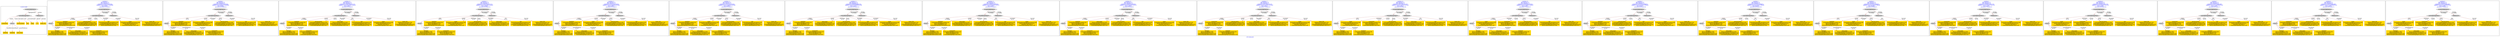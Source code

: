 digraph n0 {
fontcolor="blue"
remincross="true"
label="s20-s-lacma.xml"
subgraph cluster_0 {
label="1-correct model"
n2[style="filled",color="white",fillcolor="lightgray",label="CulturalHeritageObject1"];
n3[shape="plaintext",style="filled",fillcolor="gold",label="creationDate"];
n4[style="filled",color="white",fillcolor="lightgray",label="Person1"];
n5[shape="plaintext",style="filled",fillcolor="gold",label="Artwork_Details"];
n6[shape="plaintext",style="filled",fillcolor="gold",label="title"];
n7[shape="plaintext",style="filled",fillcolor="gold",label="Origin"];
n8[shape="plaintext",style="filled",fillcolor="gold",label="ID"];
n9[shape="plaintext",style="filled",fillcolor="gold",label="birthDate"];
n10[shape="plaintext",style="filled",fillcolor="gold",label="deathDate"];
n11[shape="plaintext",style="filled",fillcolor="gold",label="Artist_Name"];
n12[style="filled",color="white",fillcolor="lightgray",label="EuropeanaAggregation1"];
n13[style="filled",color="white",fillcolor="lightgray",label="WebResource1"];
n14[shape="plaintext",style="filled",fillcolor="gold",label="Image_URL"];
}
subgraph cluster_1 {
label="candidate 0\nlink coherence:1.0\nnode coherence:1.0\nconfidence:0.4335951954257643\nmapping score:0.5820317318085881\ncost:10.99971\n-precision:0.55-recall:0.5"
n16[style="filled",color="white",fillcolor="lightgray",label="CulturalHeritageObject1"];
n17[style="filled",color="white",fillcolor="lightgray",label="Person1"];
n18[style="filled",color="white",fillcolor="lightgray",label="EuropeanaAggregation1"];
n19[style="filled",color="white",fillcolor="lightgray",label="WebResource1"];
n20[shape="plaintext",style="filled",fillcolor="gold",label="deathDate\n[CulturalHeritageObject,created,0.38]\n[Person,dateOfDeath,0.274]\n[Person,dateOfBirth,0.244]\n[CulturalHeritageObject,provenance,0.102]"];
n21[shape="plaintext",style="filled",fillcolor="gold",label="Image_URL\n[WebResource,classLink,0.734]\n[Document,classLink,0.219]\n[CulturalHeritageObject,description,0.034]\n[CulturalHeritageObject,title,0.013]"];
n22[shape="plaintext",style="filled",fillcolor="gold",label="Artwork_Details\n[CulturalHeritageObject,extent,0.428]\n[CulturalHeritageObject,provenance,0.25]\n[CulturalHeritageObject,description,0.196]\n[CulturalHeritageObject,title,0.126]"];
n23[shape="plaintext",style="filled",fillcolor="gold",label="title\n[CulturalHeritageObject,description,0.329]\n[CulturalHeritageObject,title,0.323]\n[CulturalHeritageObject,provenance,0.182]\n[Person,nameOfThePerson,0.166]"];
n24[shape="plaintext",style="filled",fillcolor="gold",label="birthDate\n[Person,dateOfBirth,0.446]\n[Person,dateOfDeath,0.273]\n[CulturalHeritageObject,created,0.238]\n[Person,biographicalInformation,0.043]"];
n25[shape="plaintext",style="filled",fillcolor="gold",label="Artist_Name\n[Person,nameOfThePerson,0.404]\n[CulturalHeritageObject,description,0.273]\n[CulturalHeritageObject,provenance,0.18]\n[CulturalHeritageObject,title,0.142]"];
n26[shape="plaintext",style="filled",fillcolor="gold",label="creationDate\n[CulturalHeritageObject,created,0.352]\n[Person,dateOfDeath,0.352]\n[Person,dateOfBirth,0.214]\n[CulturalHeritageObject,title,0.083]"];
n27[shape="plaintext",style="filled",fillcolor="gold",label="Origin\n[CulturalHeritageObject,provenance,0.396]\n[Person,nameOfThePerson,0.247]\n[Document,classLink,0.2]\n[CulturalHeritageObject,title,0.158]"];
}
subgraph cluster_2 {
label="candidate 1\nlink coherence:1.0\nnode coherence:1.0\nconfidence:0.4335951954257643\nmapping score:0.5820317318085881\ncost:10.99982\n-precision:0.45-recall:0.42"
n29[style="filled",color="white",fillcolor="lightgray",label="CulturalHeritageObject1"];
n30[style="filled",color="white",fillcolor="lightgray",label="Person2"];
n31[style="filled",color="white",fillcolor="lightgray",label="EuropeanaAggregation1"];
n32[style="filled",color="white",fillcolor="lightgray",label="WebResource1"];
n33[shape="plaintext",style="filled",fillcolor="gold",label="deathDate\n[CulturalHeritageObject,created,0.38]\n[Person,dateOfDeath,0.274]\n[Person,dateOfBirth,0.244]\n[CulturalHeritageObject,provenance,0.102]"];
n34[shape="plaintext",style="filled",fillcolor="gold",label="Origin\n[CulturalHeritageObject,provenance,0.396]\n[Person,nameOfThePerson,0.247]\n[Document,classLink,0.2]\n[CulturalHeritageObject,title,0.158]"];
n35[shape="plaintext",style="filled",fillcolor="gold",label="Image_URL\n[WebResource,classLink,0.734]\n[Document,classLink,0.219]\n[CulturalHeritageObject,description,0.034]\n[CulturalHeritageObject,title,0.013]"];
n36[shape="plaintext",style="filled",fillcolor="gold",label="Artwork_Details\n[CulturalHeritageObject,extent,0.428]\n[CulturalHeritageObject,provenance,0.25]\n[CulturalHeritageObject,description,0.196]\n[CulturalHeritageObject,title,0.126]"];
n37[shape="plaintext",style="filled",fillcolor="gold",label="title\n[CulturalHeritageObject,description,0.329]\n[CulturalHeritageObject,title,0.323]\n[CulturalHeritageObject,provenance,0.182]\n[Person,nameOfThePerson,0.166]"];
n38[shape="plaintext",style="filled",fillcolor="gold",label="birthDate\n[Person,dateOfBirth,0.446]\n[Person,dateOfDeath,0.273]\n[CulturalHeritageObject,created,0.238]\n[Person,biographicalInformation,0.043]"];
n39[shape="plaintext",style="filled",fillcolor="gold",label="Artist_Name\n[Person,nameOfThePerson,0.404]\n[CulturalHeritageObject,description,0.273]\n[CulturalHeritageObject,provenance,0.18]\n[CulturalHeritageObject,title,0.142]"];
n40[shape="plaintext",style="filled",fillcolor="gold",label="creationDate\n[CulturalHeritageObject,created,0.352]\n[Person,dateOfDeath,0.352]\n[Person,dateOfBirth,0.214]\n[CulturalHeritageObject,title,0.083]"];
}
subgraph cluster_3 {
label="candidate 10\nlink coherence:1.0\nnode coherence:1.0\nconfidence:0.41644766347471274\nmapping score:0.5763158878249043\ncost:10.99971\n-precision:0.55-recall:0.5"
n42[style="filled",color="white",fillcolor="lightgray",label="CulturalHeritageObject1"];
n43[style="filled",color="white",fillcolor="lightgray",label="Person1"];
n44[style="filled",color="white",fillcolor="lightgray",label="EuropeanaAggregation1"];
n45[style="filled",color="white",fillcolor="lightgray",label="WebResource1"];
n46[shape="plaintext",style="filled",fillcolor="gold",label="deathDate\n[CulturalHeritageObject,created,0.38]\n[Person,dateOfDeath,0.274]\n[Person,dateOfBirth,0.244]\n[CulturalHeritageObject,provenance,0.102]"];
n47[shape="plaintext",style="filled",fillcolor="gold",label="Image_URL\n[WebResource,classLink,0.734]\n[Document,classLink,0.219]\n[CulturalHeritageObject,description,0.034]\n[CulturalHeritageObject,title,0.013]"];
n48[shape="plaintext",style="filled",fillcolor="gold",label="Artwork_Details\n[CulturalHeritageObject,extent,0.428]\n[CulturalHeritageObject,provenance,0.25]\n[CulturalHeritageObject,description,0.196]\n[CulturalHeritageObject,title,0.126]"];
n49[shape="plaintext",style="filled",fillcolor="gold",label="birthDate\n[Person,dateOfBirth,0.446]\n[Person,dateOfDeath,0.273]\n[CulturalHeritageObject,created,0.238]\n[Person,biographicalInformation,0.043]"];
n50[shape="plaintext",style="filled",fillcolor="gold",label="Artist_Name\n[Person,nameOfThePerson,0.404]\n[CulturalHeritageObject,description,0.273]\n[CulturalHeritageObject,provenance,0.18]\n[CulturalHeritageObject,title,0.142]"];
n51[shape="plaintext",style="filled",fillcolor="gold",label="title\n[CulturalHeritageObject,description,0.329]\n[CulturalHeritageObject,title,0.323]\n[CulturalHeritageObject,provenance,0.182]\n[Person,nameOfThePerson,0.166]"];
n52[shape="plaintext",style="filled",fillcolor="gold",label="creationDate\n[CulturalHeritageObject,created,0.352]\n[Person,dateOfDeath,0.352]\n[Person,dateOfBirth,0.214]\n[CulturalHeritageObject,title,0.083]"];
n53[shape="plaintext",style="filled",fillcolor="gold",label="Origin\n[CulturalHeritageObject,provenance,0.396]\n[Person,nameOfThePerson,0.247]\n[Document,classLink,0.2]\n[CulturalHeritageObject,title,0.158]"];
}
subgraph cluster_4 {
label="candidate 11\nlink coherence:1.0\nnode coherence:1.0\nconfidence:0.41644766347471274\nmapping score:0.5763158878249043\ncost:10.99982\n-precision:0.45-recall:0.42"
n55[style="filled",color="white",fillcolor="lightgray",label="CulturalHeritageObject1"];
n56[style="filled",color="white",fillcolor="lightgray",label="Person2"];
n57[style="filled",color="white",fillcolor="lightgray",label="EuropeanaAggregation1"];
n58[style="filled",color="white",fillcolor="lightgray",label="WebResource1"];
n59[shape="plaintext",style="filled",fillcolor="gold",label="deathDate\n[CulturalHeritageObject,created,0.38]\n[Person,dateOfDeath,0.274]\n[Person,dateOfBirth,0.244]\n[CulturalHeritageObject,provenance,0.102]"];
n60[shape="plaintext",style="filled",fillcolor="gold",label="Origin\n[CulturalHeritageObject,provenance,0.396]\n[Person,nameOfThePerson,0.247]\n[Document,classLink,0.2]\n[CulturalHeritageObject,title,0.158]"];
n61[shape="plaintext",style="filled",fillcolor="gold",label="Image_URL\n[WebResource,classLink,0.734]\n[Document,classLink,0.219]\n[CulturalHeritageObject,description,0.034]\n[CulturalHeritageObject,title,0.013]"];
n62[shape="plaintext",style="filled",fillcolor="gold",label="Artwork_Details\n[CulturalHeritageObject,extent,0.428]\n[CulturalHeritageObject,provenance,0.25]\n[CulturalHeritageObject,description,0.196]\n[CulturalHeritageObject,title,0.126]"];
n63[shape="plaintext",style="filled",fillcolor="gold",label="birthDate\n[Person,dateOfBirth,0.446]\n[Person,dateOfDeath,0.273]\n[CulturalHeritageObject,created,0.238]\n[Person,biographicalInformation,0.043]"];
n64[shape="plaintext",style="filled",fillcolor="gold",label="Artist_Name\n[Person,nameOfThePerson,0.404]\n[CulturalHeritageObject,description,0.273]\n[CulturalHeritageObject,provenance,0.18]\n[CulturalHeritageObject,title,0.142]"];
n65[shape="plaintext",style="filled",fillcolor="gold",label="creationDate\n[CulturalHeritageObject,created,0.352]\n[Person,dateOfDeath,0.352]\n[Person,dateOfBirth,0.214]\n[CulturalHeritageObject,title,0.083]"];
n66[shape="plaintext",style="filled",fillcolor="gold",label="title\n[CulturalHeritageObject,description,0.329]\n[CulturalHeritageObject,title,0.323]\n[CulturalHeritageObject,provenance,0.182]\n[Person,nameOfThePerson,0.166]"];
}
subgraph cluster_5 {
label="candidate 12\nlink coherence:1.0\nnode coherence:1.0\nconfidence:0.4152151447103538\nmapping score:0.5759050482367846\ncost:10.99971\n-precision:0.55-recall:0.5"
n68[style="filled",color="white",fillcolor="lightgray",label="CulturalHeritageObject1"];
n69[style="filled",color="white",fillcolor="lightgray",label="Person1"];
n70[style="filled",color="white",fillcolor="lightgray",label="EuropeanaAggregation1"];
n71[style="filled",color="white",fillcolor="lightgray",label="WebResource1"];
n72[shape="plaintext",style="filled",fillcolor="gold",label="deathDate\n[CulturalHeritageObject,created,0.38]\n[Person,dateOfDeath,0.274]\n[Person,dateOfBirth,0.244]\n[CulturalHeritageObject,provenance,0.102]"];
n73[shape="plaintext",style="filled",fillcolor="gold",label="Origin\n[CulturalHeritageObject,provenance,0.396]\n[Person,nameOfThePerson,0.247]\n[Document,classLink,0.2]\n[CulturalHeritageObject,title,0.158]"];
n74[shape="plaintext",style="filled",fillcolor="gold",label="Image_URL\n[WebResource,classLink,0.734]\n[Document,classLink,0.219]\n[CulturalHeritageObject,description,0.034]\n[CulturalHeritageObject,title,0.013]"];
n75[shape="plaintext",style="filled",fillcolor="gold",label="Artwork_Details\n[CulturalHeritageObject,extent,0.428]\n[CulturalHeritageObject,provenance,0.25]\n[CulturalHeritageObject,description,0.196]\n[CulturalHeritageObject,title,0.126]"];
n76[shape="plaintext",style="filled",fillcolor="gold",label="birthDate\n[Person,dateOfBirth,0.446]\n[Person,dateOfDeath,0.273]\n[CulturalHeritageObject,created,0.238]\n[Person,biographicalInformation,0.043]"];
n77[shape="plaintext",style="filled",fillcolor="gold",label="Artist_Name\n[Person,nameOfThePerson,0.404]\n[CulturalHeritageObject,description,0.273]\n[CulturalHeritageObject,provenance,0.18]\n[CulturalHeritageObject,title,0.142]"];
n78[shape="plaintext",style="filled",fillcolor="gold",label="creationDate\n[CulturalHeritageObject,created,0.352]\n[Person,dateOfDeath,0.352]\n[Person,dateOfBirth,0.214]\n[CulturalHeritageObject,title,0.083]"];
n79[shape="plaintext",style="filled",fillcolor="gold",label="title\n[CulturalHeritageObject,description,0.329]\n[CulturalHeritageObject,title,0.323]\n[CulturalHeritageObject,provenance,0.182]\n[Person,nameOfThePerson,0.166]"];
}
subgraph cluster_6 {
label="candidate 13\nlink coherence:1.0\nnode coherence:1.0\nconfidence:0.4152151447103538\nmapping score:0.5759050482367846\ncost:10.99979\n-precision:0.55-recall:0.5"
n81[style="filled",color="white",fillcolor="lightgray",label="CulturalHeritageObject1"];
n82[style="filled",color="white",fillcolor="lightgray",label="Person1"];
n83[style="filled",color="white",fillcolor="lightgray",label="EuropeanaAggregation1"];
n84[style="filled",color="white",fillcolor="lightgray",label="WebResource2"];
n85[shape="plaintext",style="filled",fillcolor="gold",label="Image_URL\n[WebResource,classLink,0.734]\n[Document,classLink,0.219]\n[CulturalHeritageObject,description,0.034]\n[CulturalHeritageObject,title,0.013]"];
n86[shape="plaintext",style="filled",fillcolor="gold",label="deathDate\n[CulturalHeritageObject,created,0.38]\n[Person,dateOfDeath,0.274]\n[Person,dateOfBirth,0.244]\n[CulturalHeritageObject,provenance,0.102]"];
n87[shape="plaintext",style="filled",fillcolor="gold",label="Origin\n[CulturalHeritageObject,provenance,0.396]\n[Person,nameOfThePerson,0.247]\n[Document,classLink,0.2]\n[CulturalHeritageObject,title,0.158]"];
n88[shape="plaintext",style="filled",fillcolor="gold",label="Artwork_Details\n[CulturalHeritageObject,extent,0.428]\n[CulturalHeritageObject,provenance,0.25]\n[CulturalHeritageObject,description,0.196]\n[CulturalHeritageObject,title,0.126]"];
n89[shape="plaintext",style="filled",fillcolor="gold",label="birthDate\n[Person,dateOfBirth,0.446]\n[Person,dateOfDeath,0.273]\n[CulturalHeritageObject,created,0.238]\n[Person,biographicalInformation,0.043]"];
n90[shape="plaintext",style="filled",fillcolor="gold",label="Artist_Name\n[Person,nameOfThePerson,0.404]\n[CulturalHeritageObject,description,0.273]\n[CulturalHeritageObject,provenance,0.18]\n[CulturalHeritageObject,title,0.142]"];
n91[shape="plaintext",style="filled",fillcolor="gold",label="creationDate\n[CulturalHeritageObject,created,0.352]\n[Person,dateOfDeath,0.352]\n[Person,dateOfBirth,0.214]\n[CulturalHeritageObject,title,0.083]"];
n92[shape="plaintext",style="filled",fillcolor="gold",label="title\n[CulturalHeritageObject,description,0.329]\n[CulturalHeritageObject,title,0.323]\n[CulturalHeritageObject,provenance,0.182]\n[Person,nameOfThePerson,0.166]"];
}
subgraph cluster_7 {
label="candidate 14\nlink coherence:1.0\nnode coherence:1.0\nconfidence:0.40566080489927553\nmapping score:0.5727202682997585\ncost:10.99971\n-precision:0.45-recall:0.42"
n94[style="filled",color="white",fillcolor="lightgray",label="CulturalHeritageObject1"];
n95[style="filled",color="white",fillcolor="lightgray",label="Person1"];
n96[style="filled",color="white",fillcolor="lightgray",label="EuropeanaAggregation1"];
n97[style="filled",color="white",fillcolor="lightgray",label="WebResource1"];
n98[shape="plaintext",style="filled",fillcolor="gold",label="deathDate\n[CulturalHeritageObject,created,0.38]\n[Person,dateOfDeath,0.274]\n[Person,dateOfBirth,0.244]\n[CulturalHeritageObject,provenance,0.102]"];
n99[shape="plaintext",style="filled",fillcolor="gold",label="Artist_Name\n[Person,nameOfThePerson,0.404]\n[CulturalHeritageObject,description,0.273]\n[CulturalHeritageObject,provenance,0.18]\n[CulturalHeritageObject,title,0.142]"];
n100[shape="plaintext",style="filled",fillcolor="gold",label="Image_URL\n[WebResource,classLink,0.734]\n[Document,classLink,0.219]\n[CulturalHeritageObject,description,0.034]\n[CulturalHeritageObject,title,0.013]"];
n101[shape="plaintext",style="filled",fillcolor="gold",label="Artwork_Details\n[CulturalHeritageObject,extent,0.428]\n[CulturalHeritageObject,provenance,0.25]\n[CulturalHeritageObject,description,0.196]\n[CulturalHeritageObject,title,0.126]"];
n102[shape="plaintext",style="filled",fillcolor="gold",label="title\n[CulturalHeritageObject,description,0.329]\n[CulturalHeritageObject,title,0.323]\n[CulturalHeritageObject,provenance,0.182]\n[Person,nameOfThePerson,0.166]"];
n103[shape="plaintext",style="filled",fillcolor="gold",label="birthDate\n[Person,dateOfBirth,0.446]\n[Person,dateOfDeath,0.273]\n[CulturalHeritageObject,created,0.238]\n[Person,biographicalInformation,0.043]"];
n104[shape="plaintext",style="filled",fillcolor="gold",label="creationDate\n[CulturalHeritageObject,created,0.352]\n[Person,dateOfDeath,0.352]\n[Person,dateOfBirth,0.214]\n[CulturalHeritageObject,title,0.083]"];
n105[shape="plaintext",style="filled",fillcolor="gold",label="Origin\n[CulturalHeritageObject,provenance,0.396]\n[Person,nameOfThePerson,0.247]\n[Document,classLink,0.2]\n[CulturalHeritageObject,title,0.158]"];
}
subgraph cluster_8 {
label="candidate 15\nlink coherence:1.0\nnode coherence:1.0\nconfidence:0.4048591416593919\nmapping score:0.5724530472197973\ncost:10.99971\n-precision:0.55-recall:0.5"
n107[style="filled",color="white",fillcolor="lightgray",label="CulturalHeritageObject1"];
n108[style="filled",color="white",fillcolor="lightgray",label="Person1"];
n109[style="filled",color="white",fillcolor="lightgray",label="EuropeanaAggregation1"];
n110[style="filled",color="white",fillcolor="lightgray",label="WebResource1"];
n111[shape="plaintext",style="filled",fillcolor="gold",label="deathDate\n[CulturalHeritageObject,created,0.38]\n[Person,dateOfDeath,0.274]\n[Person,dateOfBirth,0.244]\n[CulturalHeritageObject,provenance,0.102]"];
n112[shape="plaintext",style="filled",fillcolor="gold",label="Artist_Name\n[Person,nameOfThePerson,0.404]\n[CulturalHeritageObject,description,0.273]\n[CulturalHeritageObject,provenance,0.18]\n[CulturalHeritageObject,title,0.142]"];
n113[shape="plaintext",style="filled",fillcolor="gold",label="Image_URL\n[WebResource,classLink,0.734]\n[Document,classLink,0.219]\n[CulturalHeritageObject,description,0.034]\n[CulturalHeritageObject,title,0.013]"];
n114[shape="plaintext",style="filled",fillcolor="gold",label="Artwork_Details\n[CulturalHeritageObject,extent,0.428]\n[CulturalHeritageObject,provenance,0.25]\n[CulturalHeritageObject,description,0.196]\n[CulturalHeritageObject,title,0.126]"];
n115[shape="plaintext",style="filled",fillcolor="gold",label="birthDate\n[Person,dateOfBirth,0.446]\n[Person,dateOfDeath,0.273]\n[CulturalHeritageObject,created,0.238]\n[Person,biographicalInformation,0.043]"];
n116[shape="plaintext",style="filled",fillcolor="gold",label="title\n[CulturalHeritageObject,description,0.329]\n[CulturalHeritageObject,title,0.323]\n[CulturalHeritageObject,provenance,0.182]\n[Person,nameOfThePerson,0.166]"];
n117[shape="plaintext",style="filled",fillcolor="gold",label="creationDate\n[CulturalHeritageObject,created,0.352]\n[Person,dateOfDeath,0.352]\n[Person,dateOfBirth,0.214]\n[CulturalHeritageObject,title,0.083]"];
n118[shape="plaintext",style="filled",fillcolor="gold",label="Origin\n[CulturalHeritageObject,provenance,0.396]\n[Person,nameOfThePerson,0.247]\n[Document,classLink,0.2]\n[CulturalHeritageObject,title,0.158]"];
}
subgraph cluster_9 {
label="candidate 16\nlink coherence:1.0\nnode coherence:1.0\nconfidence:0.4048591416593919\nmapping score:0.5724530472197973\ncost:10.99979\n-precision:0.55-recall:0.5"
n120[style="filled",color="white",fillcolor="lightgray",label="CulturalHeritageObject1"];
n121[style="filled",color="white",fillcolor="lightgray",label="Person1"];
n122[style="filled",color="white",fillcolor="lightgray",label="EuropeanaAggregation1"];
n123[style="filled",color="white",fillcolor="lightgray",label="WebResource2"];
n124[shape="plaintext",style="filled",fillcolor="gold",label="Image_URL\n[WebResource,classLink,0.734]\n[Document,classLink,0.219]\n[CulturalHeritageObject,description,0.034]\n[CulturalHeritageObject,title,0.013]"];
n125[shape="plaintext",style="filled",fillcolor="gold",label="deathDate\n[CulturalHeritageObject,created,0.38]\n[Person,dateOfDeath,0.274]\n[Person,dateOfBirth,0.244]\n[CulturalHeritageObject,provenance,0.102]"];
n126[shape="plaintext",style="filled",fillcolor="gold",label="Artist_Name\n[Person,nameOfThePerson,0.404]\n[CulturalHeritageObject,description,0.273]\n[CulturalHeritageObject,provenance,0.18]\n[CulturalHeritageObject,title,0.142]"];
n127[shape="plaintext",style="filled",fillcolor="gold",label="Artwork_Details\n[CulturalHeritageObject,extent,0.428]\n[CulturalHeritageObject,provenance,0.25]\n[CulturalHeritageObject,description,0.196]\n[CulturalHeritageObject,title,0.126]"];
n128[shape="plaintext",style="filled",fillcolor="gold",label="birthDate\n[Person,dateOfBirth,0.446]\n[Person,dateOfDeath,0.273]\n[CulturalHeritageObject,created,0.238]\n[Person,biographicalInformation,0.043]"];
n129[shape="plaintext",style="filled",fillcolor="gold",label="title\n[CulturalHeritageObject,description,0.329]\n[CulturalHeritageObject,title,0.323]\n[CulturalHeritageObject,provenance,0.182]\n[Person,nameOfThePerson,0.166]"];
n130[shape="plaintext",style="filled",fillcolor="gold",label="creationDate\n[CulturalHeritageObject,created,0.352]\n[Person,dateOfDeath,0.352]\n[Person,dateOfBirth,0.214]\n[CulturalHeritageObject,title,0.083]"];
n131[shape="plaintext",style="filled",fillcolor="gold",label="Origin\n[CulturalHeritageObject,provenance,0.396]\n[Person,nameOfThePerson,0.247]\n[Document,classLink,0.2]\n[CulturalHeritageObject,title,0.158]"];
}
subgraph cluster_10 {
label="candidate 17\nlink coherence:1.0\nnode coherence:1.0\nconfidence:0.4031328811411207\nmapping score:0.5718776270470403\ncost:10.99971\n-precision:0.73-recall:0.67"
n133[style="filled",color="white",fillcolor="lightgray",label="CulturalHeritageObject1"];
n134[style="filled",color="white",fillcolor="lightgray",label="Person1"];
n135[style="filled",color="white",fillcolor="lightgray",label="EuropeanaAggregation1"];
n136[style="filled",color="white",fillcolor="lightgray",label="WebResource1"];
n137[shape="plaintext",style="filled",fillcolor="gold",label="creationDate\n[CulturalHeritageObject,created,0.352]\n[Person,dateOfDeath,0.352]\n[Person,dateOfBirth,0.214]\n[CulturalHeritageObject,title,0.083]"];
n138[shape="plaintext",style="filled",fillcolor="gold",label="Image_URL\n[WebResource,classLink,0.734]\n[Document,classLink,0.219]\n[CulturalHeritageObject,description,0.034]\n[CulturalHeritageObject,title,0.013]"];
n139[shape="plaintext",style="filled",fillcolor="gold",label="Artwork_Details\n[CulturalHeritageObject,extent,0.428]\n[CulturalHeritageObject,provenance,0.25]\n[CulturalHeritageObject,description,0.196]\n[CulturalHeritageObject,title,0.126]"];
n140[shape="plaintext",style="filled",fillcolor="gold",label="birthDate\n[Person,dateOfBirth,0.446]\n[Person,dateOfDeath,0.273]\n[CulturalHeritageObject,created,0.238]\n[Person,biographicalInformation,0.043]"];
n141[shape="plaintext",style="filled",fillcolor="gold",label="Artist_Name\n[Person,nameOfThePerson,0.404]\n[CulturalHeritageObject,description,0.273]\n[CulturalHeritageObject,provenance,0.18]\n[CulturalHeritageObject,title,0.142]"];
n142[shape="plaintext",style="filled",fillcolor="gold",label="title\n[CulturalHeritageObject,description,0.329]\n[CulturalHeritageObject,title,0.323]\n[CulturalHeritageObject,provenance,0.182]\n[Person,nameOfThePerson,0.166]"];
n143[shape="plaintext",style="filled",fillcolor="gold",label="deathDate\n[CulturalHeritageObject,created,0.38]\n[Person,dateOfDeath,0.274]\n[Person,dateOfBirth,0.244]\n[CulturalHeritageObject,provenance,0.102]"];
n144[shape="plaintext",style="filled",fillcolor="gold",label="Origin\n[CulturalHeritageObject,provenance,0.396]\n[Person,nameOfThePerson,0.247]\n[Document,classLink,0.2]\n[CulturalHeritageObject,title,0.158]"];
}
subgraph cluster_11 {
label="candidate 18\nlink coherence:1.0\nnode coherence:1.0\nconfidence:0.4031328811411207\nmapping score:0.5718776270470403\ncost:10.99982\n-precision:0.64-recall:0.58"
n146[style="filled",color="white",fillcolor="lightgray",label="CulturalHeritageObject1"];
n147[style="filled",color="white",fillcolor="lightgray",label="Person2"];
n148[style="filled",color="white",fillcolor="lightgray",label="EuropeanaAggregation1"];
n149[style="filled",color="white",fillcolor="lightgray",label="WebResource1"];
n150[shape="plaintext",style="filled",fillcolor="gold",label="Origin\n[CulturalHeritageObject,provenance,0.396]\n[Person,nameOfThePerson,0.247]\n[Document,classLink,0.2]\n[CulturalHeritageObject,title,0.158]"];
n151[shape="plaintext",style="filled",fillcolor="gold",label="creationDate\n[CulturalHeritageObject,created,0.352]\n[Person,dateOfDeath,0.352]\n[Person,dateOfBirth,0.214]\n[CulturalHeritageObject,title,0.083]"];
n152[shape="plaintext",style="filled",fillcolor="gold",label="Image_URL\n[WebResource,classLink,0.734]\n[Document,classLink,0.219]\n[CulturalHeritageObject,description,0.034]\n[CulturalHeritageObject,title,0.013]"];
n153[shape="plaintext",style="filled",fillcolor="gold",label="Artwork_Details\n[CulturalHeritageObject,extent,0.428]\n[CulturalHeritageObject,provenance,0.25]\n[CulturalHeritageObject,description,0.196]\n[CulturalHeritageObject,title,0.126]"];
n154[shape="plaintext",style="filled",fillcolor="gold",label="birthDate\n[Person,dateOfBirth,0.446]\n[Person,dateOfDeath,0.273]\n[CulturalHeritageObject,created,0.238]\n[Person,biographicalInformation,0.043]"];
n155[shape="plaintext",style="filled",fillcolor="gold",label="Artist_Name\n[Person,nameOfThePerson,0.404]\n[CulturalHeritageObject,description,0.273]\n[CulturalHeritageObject,provenance,0.18]\n[CulturalHeritageObject,title,0.142]"];
n156[shape="plaintext",style="filled",fillcolor="gold",label="deathDate\n[CulturalHeritageObject,created,0.38]\n[Person,dateOfDeath,0.274]\n[Person,dateOfBirth,0.244]\n[CulturalHeritageObject,provenance,0.102]"];
n157[shape="plaintext",style="filled",fillcolor="gold",label="title\n[CulturalHeritageObject,description,0.329]\n[CulturalHeritageObject,title,0.323]\n[CulturalHeritageObject,provenance,0.182]\n[Person,nameOfThePerson,0.166]"];
}
subgraph cluster_12 {
label="candidate 19\nlink coherence:1.0\nnode coherence:1.0\nconfidence:0.4019003623767618\nmapping score:0.5714667874589207\ncost:10.99971\n-precision:0.73-recall:0.67"
n159[style="filled",color="white",fillcolor="lightgray",label="CulturalHeritageObject1"];
n160[style="filled",color="white",fillcolor="lightgray",label="Person1"];
n161[style="filled",color="white",fillcolor="lightgray",label="EuropeanaAggregation1"];
n162[style="filled",color="white",fillcolor="lightgray",label="WebResource1"];
n163[shape="plaintext",style="filled",fillcolor="gold",label="Origin\n[CulturalHeritageObject,provenance,0.396]\n[Person,nameOfThePerson,0.247]\n[Document,classLink,0.2]\n[CulturalHeritageObject,title,0.158]"];
n164[shape="plaintext",style="filled",fillcolor="gold",label="creationDate\n[CulturalHeritageObject,created,0.352]\n[Person,dateOfDeath,0.352]\n[Person,dateOfBirth,0.214]\n[CulturalHeritageObject,title,0.083]"];
n165[shape="plaintext",style="filled",fillcolor="gold",label="Image_URL\n[WebResource,classLink,0.734]\n[Document,classLink,0.219]\n[CulturalHeritageObject,description,0.034]\n[CulturalHeritageObject,title,0.013]"];
n166[shape="plaintext",style="filled",fillcolor="gold",label="Artwork_Details\n[CulturalHeritageObject,extent,0.428]\n[CulturalHeritageObject,provenance,0.25]\n[CulturalHeritageObject,description,0.196]\n[CulturalHeritageObject,title,0.126]"];
n167[shape="plaintext",style="filled",fillcolor="gold",label="birthDate\n[Person,dateOfBirth,0.446]\n[Person,dateOfDeath,0.273]\n[CulturalHeritageObject,created,0.238]\n[Person,biographicalInformation,0.043]"];
n168[shape="plaintext",style="filled",fillcolor="gold",label="Artist_Name\n[Person,nameOfThePerson,0.404]\n[CulturalHeritageObject,description,0.273]\n[CulturalHeritageObject,provenance,0.18]\n[CulturalHeritageObject,title,0.142]"];
n169[shape="plaintext",style="filled",fillcolor="gold",label="deathDate\n[CulturalHeritageObject,created,0.38]\n[Person,dateOfDeath,0.274]\n[Person,dateOfBirth,0.244]\n[CulturalHeritageObject,provenance,0.102]"];
n170[shape="plaintext",style="filled",fillcolor="gold",label="title\n[CulturalHeritageObject,description,0.329]\n[CulturalHeritageObject,title,0.323]\n[CulturalHeritageObject,provenance,0.182]\n[Person,nameOfThePerson,0.166]"];
}
subgraph cluster_13 {
label="candidate 2\nlink coherence:1.0\nnode coherence:1.0\nconfidence:0.43279353218588074\nmapping score:0.5817645107286269\ncost:10.99971\n-precision:0.64-recall:0.58"
n172[style="filled",color="white",fillcolor="lightgray",label="CulturalHeritageObject1"];
n173[style="filled",color="white",fillcolor="lightgray",label="Person1"];
n174[style="filled",color="white",fillcolor="lightgray",label="EuropeanaAggregation1"];
n175[style="filled",color="white",fillcolor="lightgray",label="WebResource1"];
n176[shape="plaintext",style="filled",fillcolor="gold",label="deathDate\n[CulturalHeritageObject,created,0.38]\n[Person,dateOfDeath,0.274]\n[Person,dateOfBirth,0.244]\n[CulturalHeritageObject,provenance,0.102]"];
n177[shape="plaintext",style="filled",fillcolor="gold",label="Image_URL\n[WebResource,classLink,0.734]\n[Document,classLink,0.219]\n[CulturalHeritageObject,description,0.034]\n[CulturalHeritageObject,title,0.013]"];
n178[shape="plaintext",style="filled",fillcolor="gold",label="Artwork_Details\n[CulturalHeritageObject,extent,0.428]\n[CulturalHeritageObject,provenance,0.25]\n[CulturalHeritageObject,description,0.196]\n[CulturalHeritageObject,title,0.126]"];
n179[shape="plaintext",style="filled",fillcolor="gold",label="birthDate\n[Person,dateOfBirth,0.446]\n[Person,dateOfDeath,0.273]\n[CulturalHeritageObject,created,0.238]\n[Person,biographicalInformation,0.043]"];
n180[shape="plaintext",style="filled",fillcolor="gold",label="Artist_Name\n[Person,nameOfThePerson,0.404]\n[CulturalHeritageObject,description,0.273]\n[CulturalHeritageObject,provenance,0.18]\n[CulturalHeritageObject,title,0.142]"];
n181[shape="plaintext",style="filled",fillcolor="gold",label="title\n[CulturalHeritageObject,description,0.329]\n[CulturalHeritageObject,title,0.323]\n[CulturalHeritageObject,provenance,0.182]\n[Person,nameOfThePerson,0.166]"];
n182[shape="plaintext",style="filled",fillcolor="gold",label="creationDate\n[CulturalHeritageObject,created,0.352]\n[Person,dateOfDeath,0.352]\n[Person,dateOfBirth,0.214]\n[CulturalHeritageObject,title,0.083]"];
n183[shape="plaintext",style="filled",fillcolor="gold",label="Origin\n[CulturalHeritageObject,provenance,0.396]\n[Person,nameOfThePerson,0.247]\n[Document,classLink,0.2]\n[CulturalHeritageObject,title,0.158]"];
}
subgraph cluster_14 {
label="candidate 3\nlink coherence:1.0\nnode coherence:1.0\nconfidence:0.43279353218588074\nmapping score:0.5817645107286269\ncost:10.99979\n-precision:0.64-recall:0.58"
n185[style="filled",color="white",fillcolor="lightgray",label="CulturalHeritageObject1"];
n186[style="filled",color="white",fillcolor="lightgray",label="Person1"];
n187[style="filled",color="white",fillcolor="lightgray",label="EuropeanaAggregation1"];
n188[style="filled",color="white",fillcolor="lightgray",label="WebResource2"];
n189[shape="plaintext",style="filled",fillcolor="gold",label="Image_URL\n[WebResource,classLink,0.734]\n[Document,classLink,0.219]\n[CulturalHeritageObject,description,0.034]\n[CulturalHeritageObject,title,0.013]"];
n190[shape="plaintext",style="filled",fillcolor="gold",label="deathDate\n[CulturalHeritageObject,created,0.38]\n[Person,dateOfDeath,0.274]\n[Person,dateOfBirth,0.244]\n[CulturalHeritageObject,provenance,0.102]"];
n191[shape="plaintext",style="filled",fillcolor="gold",label="Artwork_Details\n[CulturalHeritageObject,extent,0.428]\n[CulturalHeritageObject,provenance,0.25]\n[CulturalHeritageObject,description,0.196]\n[CulturalHeritageObject,title,0.126]"];
n192[shape="plaintext",style="filled",fillcolor="gold",label="birthDate\n[Person,dateOfBirth,0.446]\n[Person,dateOfDeath,0.273]\n[CulturalHeritageObject,created,0.238]\n[Person,biographicalInformation,0.043]"];
n193[shape="plaintext",style="filled",fillcolor="gold",label="Artist_Name\n[Person,nameOfThePerson,0.404]\n[CulturalHeritageObject,description,0.273]\n[CulturalHeritageObject,provenance,0.18]\n[CulturalHeritageObject,title,0.142]"];
n194[shape="plaintext",style="filled",fillcolor="gold",label="title\n[CulturalHeritageObject,description,0.329]\n[CulturalHeritageObject,title,0.323]\n[CulturalHeritageObject,provenance,0.182]\n[Person,nameOfThePerson,0.166]"];
n195[shape="plaintext",style="filled",fillcolor="gold",label="creationDate\n[CulturalHeritageObject,created,0.352]\n[Person,dateOfDeath,0.352]\n[Person,dateOfBirth,0.214]\n[CulturalHeritageObject,title,0.083]"];
n196[shape="plaintext",style="filled",fillcolor="gold",label="Origin\n[CulturalHeritageObject,provenance,0.396]\n[Person,nameOfThePerson,0.247]\n[Document,classLink,0.2]\n[CulturalHeritageObject,title,0.158]"];
}
subgraph cluster_15 {
label="candidate 4\nlink coherence:1.0\nnode coherence:1.0\nconfidence:0.43279353218588074\nmapping score:0.5817645107286269\ncost:10.99982\n-precision:0.55-recall:0.5"
n198[style="filled",color="white",fillcolor="lightgray",label="CulturalHeritageObject1"];
n199[style="filled",color="white",fillcolor="lightgray",label="Person2"];
n200[style="filled",color="white",fillcolor="lightgray",label="EuropeanaAggregation1"];
n201[style="filled",color="white",fillcolor="lightgray",label="WebResource1"];
n202[shape="plaintext",style="filled",fillcolor="gold",label="deathDate\n[CulturalHeritageObject,created,0.38]\n[Person,dateOfDeath,0.274]\n[Person,dateOfBirth,0.244]\n[CulturalHeritageObject,provenance,0.102]"];
n203[shape="plaintext",style="filled",fillcolor="gold",label="Origin\n[CulturalHeritageObject,provenance,0.396]\n[Person,nameOfThePerson,0.247]\n[Document,classLink,0.2]\n[CulturalHeritageObject,title,0.158]"];
n204[shape="plaintext",style="filled",fillcolor="gold",label="Image_URL\n[WebResource,classLink,0.734]\n[Document,classLink,0.219]\n[CulturalHeritageObject,description,0.034]\n[CulturalHeritageObject,title,0.013]"];
n205[shape="plaintext",style="filled",fillcolor="gold",label="Artwork_Details\n[CulturalHeritageObject,extent,0.428]\n[CulturalHeritageObject,provenance,0.25]\n[CulturalHeritageObject,description,0.196]\n[CulturalHeritageObject,title,0.126]"];
n206[shape="plaintext",style="filled",fillcolor="gold",label="birthDate\n[Person,dateOfBirth,0.446]\n[Person,dateOfDeath,0.273]\n[CulturalHeritageObject,created,0.238]\n[Person,biographicalInformation,0.043]"];
n207[shape="plaintext",style="filled",fillcolor="gold",label="Artist_Name\n[Person,nameOfThePerson,0.404]\n[CulturalHeritageObject,description,0.273]\n[CulturalHeritageObject,provenance,0.18]\n[CulturalHeritageObject,title,0.142]"];
n208[shape="plaintext",style="filled",fillcolor="gold",label="creationDate\n[CulturalHeritageObject,created,0.352]\n[Person,dateOfDeath,0.352]\n[Person,dateOfBirth,0.214]\n[CulturalHeritageObject,title,0.083]"];
n209[shape="plaintext",style="filled",fillcolor="gold",label="title\n[CulturalHeritageObject,description,0.329]\n[CulturalHeritageObject,title,0.323]\n[CulturalHeritageObject,provenance,0.182]\n[Person,nameOfThePerson,0.166]"];
}
subgraph cluster_16 {
label="candidate 5\nlink coherence:1.0\nnode coherence:1.0\nconfidence:0.42028041309217234\nmapping score:0.5775934710307241\ncost:10.99971\n-precision:0.73-recall:0.67"
n211[style="filled",color="white",fillcolor="lightgray",label="CulturalHeritageObject1"];
n212[style="filled",color="white",fillcolor="lightgray",label="Person1"];
n213[style="filled",color="white",fillcolor="lightgray",label="EuropeanaAggregation1"];
n214[style="filled",color="white",fillcolor="lightgray",label="WebResource1"];
n215[shape="plaintext",style="filled",fillcolor="gold",label="creationDate\n[CulturalHeritageObject,created,0.352]\n[Person,dateOfDeath,0.352]\n[Person,dateOfBirth,0.214]\n[CulturalHeritageObject,title,0.083]"];
n216[shape="plaintext",style="filled",fillcolor="gold",label="Image_URL\n[WebResource,classLink,0.734]\n[Document,classLink,0.219]\n[CulturalHeritageObject,description,0.034]\n[CulturalHeritageObject,title,0.013]"];
n217[shape="plaintext",style="filled",fillcolor="gold",label="Artwork_Details\n[CulturalHeritageObject,extent,0.428]\n[CulturalHeritageObject,provenance,0.25]\n[CulturalHeritageObject,description,0.196]\n[CulturalHeritageObject,title,0.126]"];
n218[shape="plaintext",style="filled",fillcolor="gold",label="title\n[CulturalHeritageObject,description,0.329]\n[CulturalHeritageObject,title,0.323]\n[CulturalHeritageObject,provenance,0.182]\n[Person,nameOfThePerson,0.166]"];
n219[shape="plaintext",style="filled",fillcolor="gold",label="birthDate\n[Person,dateOfBirth,0.446]\n[Person,dateOfDeath,0.273]\n[CulturalHeritageObject,created,0.238]\n[Person,biographicalInformation,0.043]"];
n220[shape="plaintext",style="filled",fillcolor="gold",label="Artist_Name\n[Person,nameOfThePerson,0.404]\n[CulturalHeritageObject,description,0.273]\n[CulturalHeritageObject,provenance,0.18]\n[CulturalHeritageObject,title,0.142]"];
n221[shape="plaintext",style="filled",fillcolor="gold",label="deathDate\n[CulturalHeritageObject,created,0.38]\n[Person,dateOfDeath,0.274]\n[Person,dateOfBirth,0.244]\n[CulturalHeritageObject,provenance,0.102]"];
n222[shape="plaintext",style="filled",fillcolor="gold",label="Origin\n[CulturalHeritageObject,provenance,0.396]\n[Person,nameOfThePerson,0.247]\n[Document,classLink,0.2]\n[CulturalHeritageObject,title,0.158]"];
}
subgraph cluster_17 {
label="candidate 6\nlink coherence:1.0\nnode coherence:1.0\nconfidence:0.42028041309217234\nmapping score:0.5775934710307241\ncost:10.99982\n-precision:0.64-recall:0.58"
n224[style="filled",color="white",fillcolor="lightgray",label="CulturalHeritageObject1"];
n225[style="filled",color="white",fillcolor="lightgray",label="Person2"];
n226[style="filled",color="white",fillcolor="lightgray",label="EuropeanaAggregation1"];
n227[style="filled",color="white",fillcolor="lightgray",label="WebResource1"];
n228[shape="plaintext",style="filled",fillcolor="gold",label="Origin\n[CulturalHeritageObject,provenance,0.396]\n[Person,nameOfThePerson,0.247]\n[Document,classLink,0.2]\n[CulturalHeritageObject,title,0.158]"];
n229[shape="plaintext",style="filled",fillcolor="gold",label="creationDate\n[CulturalHeritageObject,created,0.352]\n[Person,dateOfDeath,0.352]\n[Person,dateOfBirth,0.214]\n[CulturalHeritageObject,title,0.083]"];
n230[shape="plaintext",style="filled",fillcolor="gold",label="Image_URL\n[WebResource,classLink,0.734]\n[Document,classLink,0.219]\n[CulturalHeritageObject,description,0.034]\n[CulturalHeritageObject,title,0.013]"];
n231[shape="plaintext",style="filled",fillcolor="gold",label="Artwork_Details\n[CulturalHeritageObject,extent,0.428]\n[CulturalHeritageObject,provenance,0.25]\n[CulturalHeritageObject,description,0.196]\n[CulturalHeritageObject,title,0.126]"];
n232[shape="plaintext",style="filled",fillcolor="gold",label="title\n[CulturalHeritageObject,description,0.329]\n[CulturalHeritageObject,title,0.323]\n[CulturalHeritageObject,provenance,0.182]\n[Person,nameOfThePerson,0.166]"];
n233[shape="plaintext",style="filled",fillcolor="gold",label="birthDate\n[Person,dateOfBirth,0.446]\n[Person,dateOfDeath,0.273]\n[CulturalHeritageObject,created,0.238]\n[Person,biographicalInformation,0.043]"];
n234[shape="plaintext",style="filled",fillcolor="gold",label="Artist_Name\n[Person,nameOfThePerson,0.404]\n[CulturalHeritageObject,description,0.273]\n[CulturalHeritageObject,provenance,0.18]\n[CulturalHeritageObject,title,0.142]"];
n235[shape="plaintext",style="filled",fillcolor="gold",label="deathDate\n[CulturalHeritageObject,created,0.38]\n[Person,dateOfDeath,0.274]\n[Person,dateOfBirth,0.244]\n[CulturalHeritageObject,provenance,0.102]"];
}
subgraph cluster_18 {
label="candidate 7\nlink coherence:1.0\nnode coherence:1.0\nconfidence:0.4194787498522887\nmapping score:0.5773262499507629\ncost:10.99971\n-precision:0.82-recall:0.75"
n237[style="filled",color="white",fillcolor="lightgray",label="CulturalHeritageObject1"];
n238[style="filled",color="white",fillcolor="lightgray",label="Person1"];
n239[style="filled",color="white",fillcolor="lightgray",label="EuropeanaAggregation1"];
n240[style="filled",color="white",fillcolor="lightgray",label="WebResource1"];
n241[shape="plaintext",style="filled",fillcolor="gold",label="creationDate\n[CulturalHeritageObject,created,0.352]\n[Person,dateOfDeath,0.352]\n[Person,dateOfBirth,0.214]\n[CulturalHeritageObject,title,0.083]"];
n242[shape="plaintext",style="filled",fillcolor="gold",label="Image_URL\n[WebResource,classLink,0.734]\n[Document,classLink,0.219]\n[CulturalHeritageObject,description,0.034]\n[CulturalHeritageObject,title,0.013]"];
n243[shape="plaintext",style="filled",fillcolor="gold",label="Artwork_Details\n[CulturalHeritageObject,extent,0.428]\n[CulturalHeritageObject,provenance,0.25]\n[CulturalHeritageObject,description,0.196]\n[CulturalHeritageObject,title,0.126]"];
n244[shape="plaintext",style="filled",fillcolor="gold",label="birthDate\n[Person,dateOfBirth,0.446]\n[Person,dateOfDeath,0.273]\n[CulturalHeritageObject,created,0.238]\n[Person,biographicalInformation,0.043]"];
n245[shape="plaintext",style="filled",fillcolor="gold",label="Artist_Name\n[Person,nameOfThePerson,0.404]\n[CulturalHeritageObject,description,0.273]\n[CulturalHeritageObject,provenance,0.18]\n[CulturalHeritageObject,title,0.142]"];
n246[shape="plaintext",style="filled",fillcolor="gold",label="title\n[CulturalHeritageObject,description,0.329]\n[CulturalHeritageObject,title,0.323]\n[CulturalHeritageObject,provenance,0.182]\n[Person,nameOfThePerson,0.166]"];
n247[shape="plaintext",style="filled",fillcolor="gold",label="deathDate\n[CulturalHeritageObject,created,0.38]\n[Person,dateOfDeath,0.274]\n[Person,dateOfBirth,0.244]\n[CulturalHeritageObject,provenance,0.102]"];
n248[shape="plaintext",style="filled",fillcolor="gold",label="Origin\n[CulturalHeritageObject,provenance,0.396]\n[Person,nameOfThePerson,0.247]\n[Document,classLink,0.2]\n[CulturalHeritageObject,title,0.158]"];
}
subgraph cluster_19 {
label="candidate 8\nlink coherence:1.0\nnode coherence:1.0\nconfidence:0.4194787498522887\nmapping score:0.5773262499507629\ncost:10.99979\n-precision:0.82-recall:0.75"
n250[style="filled",color="white",fillcolor="lightgray",label="CulturalHeritageObject1"];
n251[style="filled",color="white",fillcolor="lightgray",label="Person1"];
n252[style="filled",color="white",fillcolor="lightgray",label="EuropeanaAggregation1"];
n253[style="filled",color="white",fillcolor="lightgray",label="WebResource2"];
n254[shape="plaintext",style="filled",fillcolor="gold",label="Image_URL\n[WebResource,classLink,0.734]\n[Document,classLink,0.219]\n[CulturalHeritageObject,description,0.034]\n[CulturalHeritageObject,title,0.013]"];
n255[shape="plaintext",style="filled",fillcolor="gold",label="creationDate\n[CulturalHeritageObject,created,0.352]\n[Person,dateOfDeath,0.352]\n[Person,dateOfBirth,0.214]\n[CulturalHeritageObject,title,0.083]"];
n256[shape="plaintext",style="filled",fillcolor="gold",label="Artwork_Details\n[CulturalHeritageObject,extent,0.428]\n[CulturalHeritageObject,provenance,0.25]\n[CulturalHeritageObject,description,0.196]\n[CulturalHeritageObject,title,0.126]"];
n257[shape="plaintext",style="filled",fillcolor="gold",label="birthDate\n[Person,dateOfBirth,0.446]\n[Person,dateOfDeath,0.273]\n[CulturalHeritageObject,created,0.238]\n[Person,biographicalInformation,0.043]"];
n258[shape="plaintext",style="filled",fillcolor="gold",label="Artist_Name\n[Person,nameOfThePerson,0.404]\n[CulturalHeritageObject,description,0.273]\n[CulturalHeritageObject,provenance,0.18]\n[CulturalHeritageObject,title,0.142]"];
n259[shape="plaintext",style="filled",fillcolor="gold",label="title\n[CulturalHeritageObject,description,0.329]\n[CulturalHeritageObject,title,0.323]\n[CulturalHeritageObject,provenance,0.182]\n[Person,nameOfThePerson,0.166]"];
n260[shape="plaintext",style="filled",fillcolor="gold",label="deathDate\n[CulturalHeritageObject,created,0.38]\n[Person,dateOfDeath,0.274]\n[Person,dateOfBirth,0.244]\n[CulturalHeritageObject,provenance,0.102]"];
n261[shape="plaintext",style="filled",fillcolor="gold",label="Origin\n[CulturalHeritageObject,provenance,0.396]\n[Person,nameOfThePerson,0.247]\n[Document,classLink,0.2]\n[CulturalHeritageObject,title,0.158]"];
}
subgraph cluster_20 {
label="candidate 9\nlink coherence:1.0\nnode coherence:1.0\nconfidence:0.4194787498522887\nmapping score:0.5773262499507629\ncost:10.99982\n-precision:0.73-recall:0.67"
n263[style="filled",color="white",fillcolor="lightgray",label="CulturalHeritageObject1"];
n264[style="filled",color="white",fillcolor="lightgray",label="Person2"];
n265[style="filled",color="white",fillcolor="lightgray",label="EuropeanaAggregation1"];
n266[style="filled",color="white",fillcolor="lightgray",label="WebResource1"];
n267[shape="plaintext",style="filled",fillcolor="gold",label="Origin\n[CulturalHeritageObject,provenance,0.396]\n[Person,nameOfThePerson,0.247]\n[Document,classLink,0.2]\n[CulturalHeritageObject,title,0.158]"];
n268[shape="plaintext",style="filled",fillcolor="gold",label="creationDate\n[CulturalHeritageObject,created,0.352]\n[Person,dateOfDeath,0.352]\n[Person,dateOfBirth,0.214]\n[CulturalHeritageObject,title,0.083]"];
n269[shape="plaintext",style="filled",fillcolor="gold",label="Image_URL\n[WebResource,classLink,0.734]\n[Document,classLink,0.219]\n[CulturalHeritageObject,description,0.034]\n[CulturalHeritageObject,title,0.013]"];
n270[shape="plaintext",style="filled",fillcolor="gold",label="Artwork_Details\n[CulturalHeritageObject,extent,0.428]\n[CulturalHeritageObject,provenance,0.25]\n[CulturalHeritageObject,description,0.196]\n[CulturalHeritageObject,title,0.126]"];
n271[shape="plaintext",style="filled",fillcolor="gold",label="birthDate\n[Person,dateOfBirth,0.446]\n[Person,dateOfDeath,0.273]\n[CulturalHeritageObject,created,0.238]\n[Person,biographicalInformation,0.043]"];
n272[shape="plaintext",style="filled",fillcolor="gold",label="Artist_Name\n[Person,nameOfThePerson,0.404]\n[CulturalHeritageObject,description,0.273]\n[CulturalHeritageObject,provenance,0.18]\n[CulturalHeritageObject,title,0.142]"];
n273[shape="plaintext",style="filled",fillcolor="gold",label="deathDate\n[CulturalHeritageObject,created,0.38]\n[Person,dateOfDeath,0.274]\n[Person,dateOfBirth,0.244]\n[CulturalHeritageObject,provenance,0.102]"];
n274[shape="plaintext",style="filled",fillcolor="gold",label="title\n[CulturalHeritageObject,description,0.329]\n[CulturalHeritageObject,title,0.323]\n[CulturalHeritageObject,provenance,0.182]\n[Person,nameOfThePerson,0.166]"];
}
n2 -> n3[color="brown",fontcolor="black",label="created"]
n2 -> n4[color="brown",fontcolor="black",label="creator"]
n2 -> n5[color="brown",fontcolor="black",label="description"]
n2 -> n6[color="brown",fontcolor="black",label="title"]
n2 -> n7[color="brown",fontcolor="black",label="accessionNumber"]
n2 -> n8[color="brown",fontcolor="black",label="objectId"]
n4 -> n9[color="brown",fontcolor="black",label="dateOfBirth"]
n4 -> n10[color="brown",fontcolor="black",label="dateOfDeath"]
n4 -> n11[color="brown",fontcolor="black",label="nameOfThePerson"]
n12 -> n2[color="brown",fontcolor="black",label="aggregatedCHO"]
n12 -> n13[color="brown",fontcolor="black",label="hasView"]
n13 -> n14[color="brown",fontcolor="black",label="classLink"]
n16 -> n17[color="brown",fontcolor="black",label="creator\nw=0.99989"]
n18 -> n16[color="brown",fontcolor="black",label="aggregatedCHO\nw=0.99991"]
n18 -> n19[color="brown",fontcolor="black",label="hasView\nw=0.99991"]
n16 -> n20[color="brown",fontcolor="black",label="created\nw=1.0"]
n19 -> n21[color="brown",fontcolor="black",label="classLink\nw=1.0"]
n16 -> n22[color="brown",fontcolor="black",label="extent\nw=1.0"]
n16 -> n23[color="brown",fontcolor="black",label="description\nw=1.0"]
n17 -> n24[color="brown",fontcolor="black",label="dateOfBirth\nw=1.0"]
n17 -> n25[color="brown",fontcolor="black",label="nameOfThePerson\nw=1.0"]
n17 -> n26[color="brown",fontcolor="black",label="dateOfDeath\nw=1.0"]
n16 -> n27[color="brown",fontcolor="black",label="provenance\nw=1.0"]
n29 -> n30[color="brown",fontcolor="black",label="sitter\nw=1.0"]
n31 -> n29[color="brown",fontcolor="black",label="aggregatedCHO\nw=0.99991"]
n31 -> n32[color="brown",fontcolor="black",label="hasView\nw=0.99991"]
n29 -> n33[color="brown",fontcolor="black",label="created\nw=1.0"]
n29 -> n34[color="brown",fontcolor="black",label="provenance\nw=1.0"]
n32 -> n35[color="brown",fontcolor="black",label="classLink\nw=1.0"]
n29 -> n36[color="brown",fontcolor="black",label="extent\nw=1.0"]
n29 -> n37[color="brown",fontcolor="black",label="description\nw=1.0"]
n30 -> n38[color="brown",fontcolor="black",label="dateOfBirth\nw=1.0"]
n30 -> n39[color="brown",fontcolor="black",label="nameOfThePerson\nw=1.0"]
n30 -> n40[color="brown",fontcolor="black",label="dateOfDeath\nw=1.0"]
n42 -> n43[color="brown",fontcolor="black",label="creator\nw=0.99989"]
n44 -> n42[color="brown",fontcolor="black",label="aggregatedCHO\nw=0.99991"]
n44 -> n45[color="brown",fontcolor="black",label="hasView\nw=0.99991"]
n42 -> n46[color="brown",fontcolor="black",label="created\nw=1.0"]
n45 -> n47[color="brown",fontcolor="black",label="classLink\nw=1.0"]
n42 -> n48[color="brown",fontcolor="black",label="extent\nw=1.0"]
n43 -> n49[color="brown",fontcolor="black",label="dateOfBirth\nw=1.0"]
n42 -> n50[color="brown",fontcolor="black",label="description\nw=1.0"]
n42 -> n51[color="brown",fontcolor="black",label="title\nw=1.0"]
n43 -> n52[color="brown",fontcolor="black",label="dateOfDeath\nw=1.0"]
n42 -> n53[color="brown",fontcolor="black",label="provenance\nw=1.0"]
n55 -> n56[color="brown",fontcolor="black",label="sitter\nw=1.0"]
n57 -> n55[color="brown",fontcolor="black",label="aggregatedCHO\nw=0.99991"]
n57 -> n58[color="brown",fontcolor="black",label="hasView\nw=0.99991"]
n55 -> n59[color="brown",fontcolor="black",label="created\nw=1.0"]
n55 -> n60[color="brown",fontcolor="black",label="provenance\nw=1.0"]
n58 -> n61[color="brown",fontcolor="black",label="classLink\nw=1.0"]
n55 -> n62[color="brown",fontcolor="black",label="extent\nw=1.0"]
n56 -> n63[color="brown",fontcolor="black",label="dateOfBirth\nw=1.0"]
n55 -> n64[color="brown",fontcolor="black",label="description\nw=1.0"]
n56 -> n65[color="brown",fontcolor="black",label="dateOfDeath\nw=1.0"]
n55 -> n66[color="brown",fontcolor="black",label="title\nw=1.0"]
n68 -> n69[color="brown",fontcolor="black",label="creator\nw=0.99989"]
n70 -> n68[color="brown",fontcolor="black",label="aggregatedCHO\nw=0.99991"]
n70 -> n71[color="brown",fontcolor="black",label="hasView\nw=0.99991"]
n68 -> n72[color="brown",fontcolor="black",label="created\nw=1.0"]
n68 -> n73[color="brown",fontcolor="black",label="provenance\nw=1.0"]
n71 -> n74[color="brown",fontcolor="black",label="classLink\nw=1.0"]
n68 -> n75[color="brown",fontcolor="black",label="extent\nw=1.0"]
n69 -> n76[color="brown",fontcolor="black",label="dateOfBirth\nw=1.0"]
n69 -> n77[color="brown",fontcolor="black",label="nameOfThePerson\nw=1.0"]
n69 -> n78[color="brown",fontcolor="black",label="dateOfDeath\nw=1.0"]
n68 -> n79[color="brown",fontcolor="black",label="provenance\nw=1.0"]
n81 -> n82[color="brown",fontcolor="black",label="creator\nw=0.99989"]
n83 -> n81[color="brown",fontcolor="black",label="aggregatedCHO\nw=0.99991"]
n83 -> n84[color="brown",fontcolor="black",label="hasView\nw=0.99999"]
n84 -> n85[color="brown",fontcolor="black",label="classLink\nw=1.0"]
n81 -> n86[color="brown",fontcolor="black",label="created\nw=1.0"]
n81 -> n87[color="brown",fontcolor="black",label="provenance\nw=1.0"]
n81 -> n88[color="brown",fontcolor="black",label="extent\nw=1.0"]
n82 -> n89[color="brown",fontcolor="black",label="dateOfBirth\nw=1.0"]
n82 -> n90[color="brown",fontcolor="black",label="nameOfThePerson\nw=1.0"]
n82 -> n91[color="brown",fontcolor="black",label="dateOfDeath\nw=1.0"]
n81 -> n92[color="brown",fontcolor="black",label="provenance\nw=1.0"]
n94 -> n95[color="brown",fontcolor="black",label="creator\nw=0.99989"]
n96 -> n94[color="brown",fontcolor="black",label="aggregatedCHO\nw=0.99991"]
n96 -> n97[color="brown",fontcolor="black",label="hasView\nw=0.99991"]
n94 -> n98[color="brown",fontcolor="black",label="created\nw=1.0"]
n94 -> n99[color="brown",fontcolor="black",label="provenance\nw=1.0"]
n97 -> n100[color="brown",fontcolor="black",label="classLink\nw=1.0"]
n94 -> n101[color="brown",fontcolor="black",label="extent\nw=1.0"]
n94 -> n102[color="brown",fontcolor="black",label="description\nw=1.0"]
n95 -> n103[color="brown",fontcolor="black",label="dateOfBirth\nw=1.0"]
n95 -> n104[color="brown",fontcolor="black",label="dateOfDeath\nw=1.0"]
n94 -> n105[color="brown",fontcolor="black",label="provenance\nw=1.0"]
n107 -> n108[color="brown",fontcolor="black",label="creator\nw=0.99989"]
n109 -> n107[color="brown",fontcolor="black",label="aggregatedCHO\nw=0.99991"]
n109 -> n110[color="brown",fontcolor="black",label="hasView\nw=0.99991"]
n107 -> n111[color="brown",fontcolor="black",label="created\nw=1.0"]
n107 -> n112[color="brown",fontcolor="black",label="provenance\nw=1.0"]
n110 -> n113[color="brown",fontcolor="black",label="classLink\nw=1.0"]
n107 -> n114[color="brown",fontcolor="black",label="extent\nw=1.0"]
n108 -> n115[color="brown",fontcolor="black",label="dateOfBirth\nw=1.0"]
n107 -> n116[color="brown",fontcolor="black",label="title\nw=1.0"]
n108 -> n117[color="brown",fontcolor="black",label="dateOfDeath\nw=1.0"]
n107 -> n118[color="brown",fontcolor="black",label="provenance\nw=1.0"]
n120 -> n121[color="brown",fontcolor="black",label="creator\nw=0.99989"]
n122 -> n120[color="brown",fontcolor="black",label="aggregatedCHO\nw=0.99991"]
n122 -> n123[color="brown",fontcolor="black",label="hasView\nw=0.99999"]
n123 -> n124[color="brown",fontcolor="black",label="classLink\nw=1.0"]
n120 -> n125[color="brown",fontcolor="black",label="created\nw=1.0"]
n120 -> n126[color="brown",fontcolor="black",label="provenance\nw=1.0"]
n120 -> n127[color="brown",fontcolor="black",label="extent\nw=1.0"]
n121 -> n128[color="brown",fontcolor="black",label="dateOfBirth\nw=1.0"]
n120 -> n129[color="brown",fontcolor="black",label="title\nw=1.0"]
n121 -> n130[color="brown",fontcolor="black",label="dateOfDeath\nw=1.0"]
n120 -> n131[color="brown",fontcolor="black",label="provenance\nw=1.0"]
n133 -> n134[color="brown",fontcolor="black",label="creator\nw=0.99989"]
n135 -> n133[color="brown",fontcolor="black",label="aggregatedCHO\nw=0.99991"]
n135 -> n136[color="brown",fontcolor="black",label="hasView\nw=0.99991"]
n133 -> n137[color="brown",fontcolor="black",label="created\nw=1.0"]
n136 -> n138[color="brown",fontcolor="black",label="classLink\nw=1.0"]
n133 -> n139[color="brown",fontcolor="black",label="extent\nw=1.0"]
n134 -> n140[color="brown",fontcolor="black",label="dateOfBirth\nw=1.0"]
n133 -> n141[color="brown",fontcolor="black",label="description\nw=1.0"]
n133 -> n142[color="brown",fontcolor="black",label="title\nw=1.0"]
n134 -> n143[color="brown",fontcolor="black",label="dateOfDeath\nw=1.0"]
n133 -> n144[color="brown",fontcolor="black",label="provenance\nw=1.0"]
n146 -> n147[color="brown",fontcolor="black",label="sitter\nw=1.0"]
n148 -> n146[color="brown",fontcolor="black",label="aggregatedCHO\nw=0.99991"]
n148 -> n149[color="brown",fontcolor="black",label="hasView\nw=0.99991"]
n146 -> n150[color="brown",fontcolor="black",label="provenance\nw=1.0"]
n146 -> n151[color="brown",fontcolor="black",label="created\nw=1.0"]
n149 -> n152[color="brown",fontcolor="black",label="classLink\nw=1.0"]
n146 -> n153[color="brown",fontcolor="black",label="extent\nw=1.0"]
n147 -> n154[color="brown",fontcolor="black",label="dateOfBirth\nw=1.0"]
n146 -> n155[color="brown",fontcolor="black",label="description\nw=1.0"]
n147 -> n156[color="brown",fontcolor="black",label="dateOfDeath\nw=1.0"]
n146 -> n157[color="brown",fontcolor="black",label="title\nw=1.0"]
n159 -> n160[color="brown",fontcolor="black",label="creator\nw=0.99989"]
n161 -> n159[color="brown",fontcolor="black",label="aggregatedCHO\nw=0.99991"]
n161 -> n162[color="brown",fontcolor="black",label="hasView\nw=0.99991"]
n159 -> n163[color="brown",fontcolor="black",label="provenance\nw=1.0"]
n159 -> n164[color="brown",fontcolor="black",label="created\nw=1.0"]
n162 -> n165[color="brown",fontcolor="black",label="classLink\nw=1.0"]
n159 -> n166[color="brown",fontcolor="black",label="extent\nw=1.0"]
n160 -> n167[color="brown",fontcolor="black",label="dateOfBirth\nw=1.0"]
n160 -> n168[color="brown",fontcolor="black",label="nameOfThePerson\nw=1.0"]
n160 -> n169[color="brown",fontcolor="black",label="dateOfDeath\nw=1.0"]
n159 -> n170[color="brown",fontcolor="black",label="provenance\nw=1.0"]
n172 -> n173[color="brown",fontcolor="black",label="creator\nw=0.99989"]
n174 -> n172[color="brown",fontcolor="black",label="aggregatedCHO\nw=0.99991"]
n174 -> n175[color="brown",fontcolor="black",label="hasView\nw=0.99991"]
n172 -> n176[color="brown",fontcolor="black",label="created\nw=1.0"]
n175 -> n177[color="brown",fontcolor="black",label="classLink\nw=1.0"]
n172 -> n178[color="brown",fontcolor="black",label="extent\nw=1.0"]
n173 -> n179[color="brown",fontcolor="black",label="dateOfBirth\nw=1.0"]
n173 -> n180[color="brown",fontcolor="black",label="nameOfThePerson\nw=1.0"]
n172 -> n181[color="brown",fontcolor="black",label="title\nw=1.0"]
n173 -> n182[color="brown",fontcolor="black",label="dateOfDeath\nw=1.0"]
n172 -> n183[color="brown",fontcolor="black",label="provenance\nw=1.0"]
n185 -> n186[color="brown",fontcolor="black",label="creator\nw=0.99989"]
n187 -> n185[color="brown",fontcolor="black",label="aggregatedCHO\nw=0.99991"]
n187 -> n188[color="brown",fontcolor="black",label="hasView\nw=0.99999"]
n188 -> n189[color="brown",fontcolor="black",label="classLink\nw=1.0"]
n185 -> n190[color="brown",fontcolor="black",label="created\nw=1.0"]
n185 -> n191[color="brown",fontcolor="black",label="extent\nw=1.0"]
n186 -> n192[color="brown",fontcolor="black",label="dateOfBirth\nw=1.0"]
n186 -> n193[color="brown",fontcolor="black",label="nameOfThePerson\nw=1.0"]
n185 -> n194[color="brown",fontcolor="black",label="title\nw=1.0"]
n186 -> n195[color="brown",fontcolor="black",label="dateOfDeath\nw=1.0"]
n185 -> n196[color="brown",fontcolor="black",label="provenance\nw=1.0"]
n198 -> n199[color="brown",fontcolor="black",label="sitter\nw=1.0"]
n200 -> n198[color="brown",fontcolor="black",label="aggregatedCHO\nw=0.99991"]
n200 -> n201[color="brown",fontcolor="black",label="hasView\nw=0.99991"]
n198 -> n202[color="brown",fontcolor="black",label="created\nw=1.0"]
n198 -> n203[color="brown",fontcolor="black",label="provenance\nw=1.0"]
n201 -> n204[color="brown",fontcolor="black",label="classLink\nw=1.0"]
n198 -> n205[color="brown",fontcolor="black",label="extent\nw=1.0"]
n199 -> n206[color="brown",fontcolor="black",label="dateOfBirth\nw=1.0"]
n199 -> n207[color="brown",fontcolor="black",label="nameOfThePerson\nw=1.0"]
n199 -> n208[color="brown",fontcolor="black",label="dateOfDeath\nw=1.0"]
n198 -> n209[color="brown",fontcolor="black",label="title\nw=1.0"]
n211 -> n212[color="brown",fontcolor="black",label="creator\nw=0.99989"]
n213 -> n211[color="brown",fontcolor="black",label="aggregatedCHO\nw=0.99991"]
n213 -> n214[color="brown",fontcolor="black",label="hasView\nw=0.99991"]
n211 -> n215[color="brown",fontcolor="black",label="created\nw=1.0"]
n214 -> n216[color="brown",fontcolor="black",label="classLink\nw=1.0"]
n211 -> n217[color="brown",fontcolor="black",label="extent\nw=1.0"]
n211 -> n218[color="brown",fontcolor="black",label="description\nw=1.0"]
n212 -> n219[color="brown",fontcolor="black",label="dateOfBirth\nw=1.0"]
n212 -> n220[color="brown",fontcolor="black",label="nameOfThePerson\nw=1.0"]
n212 -> n221[color="brown",fontcolor="black",label="dateOfDeath\nw=1.0"]
n211 -> n222[color="brown",fontcolor="black",label="provenance\nw=1.0"]
n224 -> n225[color="brown",fontcolor="black",label="sitter\nw=1.0"]
n226 -> n224[color="brown",fontcolor="black",label="aggregatedCHO\nw=0.99991"]
n226 -> n227[color="brown",fontcolor="black",label="hasView\nw=0.99991"]
n224 -> n228[color="brown",fontcolor="black",label="provenance\nw=1.0"]
n224 -> n229[color="brown",fontcolor="black",label="created\nw=1.0"]
n227 -> n230[color="brown",fontcolor="black",label="classLink\nw=1.0"]
n224 -> n231[color="brown",fontcolor="black",label="extent\nw=1.0"]
n224 -> n232[color="brown",fontcolor="black",label="description\nw=1.0"]
n225 -> n233[color="brown",fontcolor="black",label="dateOfBirth\nw=1.0"]
n225 -> n234[color="brown",fontcolor="black",label="nameOfThePerson\nw=1.0"]
n225 -> n235[color="brown",fontcolor="black",label="dateOfDeath\nw=1.0"]
n237 -> n238[color="brown",fontcolor="black",label="creator\nw=0.99989"]
n239 -> n237[color="brown",fontcolor="black",label="aggregatedCHO\nw=0.99991"]
n239 -> n240[color="brown",fontcolor="black",label="hasView\nw=0.99991"]
n237 -> n241[color="brown",fontcolor="black",label="created\nw=1.0"]
n240 -> n242[color="brown",fontcolor="black",label="classLink\nw=1.0"]
n237 -> n243[color="brown",fontcolor="black",label="extent\nw=1.0"]
n238 -> n244[color="brown",fontcolor="black",label="dateOfBirth\nw=1.0"]
n238 -> n245[color="brown",fontcolor="black",label="nameOfThePerson\nw=1.0"]
n237 -> n246[color="brown",fontcolor="black",label="title\nw=1.0"]
n238 -> n247[color="brown",fontcolor="black",label="dateOfDeath\nw=1.0"]
n237 -> n248[color="brown",fontcolor="black",label="provenance\nw=1.0"]
n250 -> n251[color="brown",fontcolor="black",label="creator\nw=0.99989"]
n252 -> n250[color="brown",fontcolor="black",label="aggregatedCHO\nw=0.99991"]
n252 -> n253[color="brown",fontcolor="black",label="hasView\nw=0.99999"]
n253 -> n254[color="brown",fontcolor="black",label="classLink\nw=1.0"]
n250 -> n255[color="brown",fontcolor="black",label="created\nw=1.0"]
n250 -> n256[color="brown",fontcolor="black",label="extent\nw=1.0"]
n251 -> n257[color="brown",fontcolor="black",label="dateOfBirth\nw=1.0"]
n251 -> n258[color="brown",fontcolor="black",label="nameOfThePerson\nw=1.0"]
n250 -> n259[color="brown",fontcolor="black",label="title\nw=1.0"]
n251 -> n260[color="brown",fontcolor="black",label="dateOfDeath\nw=1.0"]
n250 -> n261[color="brown",fontcolor="black",label="provenance\nw=1.0"]
n263 -> n264[color="brown",fontcolor="black",label="sitter\nw=1.0"]
n265 -> n263[color="brown",fontcolor="black",label="aggregatedCHO\nw=0.99991"]
n265 -> n266[color="brown",fontcolor="black",label="hasView\nw=0.99991"]
n263 -> n267[color="brown",fontcolor="black",label="provenance\nw=1.0"]
n263 -> n268[color="brown",fontcolor="black",label="created\nw=1.0"]
n266 -> n269[color="brown",fontcolor="black",label="classLink\nw=1.0"]
n263 -> n270[color="brown",fontcolor="black",label="extent\nw=1.0"]
n264 -> n271[color="brown",fontcolor="black",label="dateOfBirth\nw=1.0"]
n264 -> n272[color="brown",fontcolor="black",label="nameOfThePerson\nw=1.0"]
n264 -> n273[color="brown",fontcolor="black",label="dateOfDeath\nw=1.0"]
n263 -> n274[color="brown",fontcolor="black",label="title\nw=1.0"]
}
